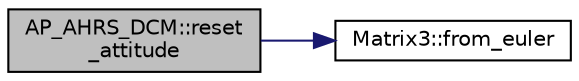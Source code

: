 digraph "AP_AHRS_DCM::reset_attitude"
{
 // INTERACTIVE_SVG=YES
  edge [fontname="Helvetica",fontsize="10",labelfontname="Helvetica",labelfontsize="10"];
  node [fontname="Helvetica",fontsize="10",shape=record];
  rankdir="LR";
  Node1 [label="AP_AHRS_DCM::reset\l_attitude",height=0.2,width=0.4,color="black", fillcolor="grey75", style="filled", fontcolor="black"];
  Node1 -> Node2 [color="midnightblue",fontsize="10",style="solid",fontname="Helvetica"];
  Node2 [label="Matrix3::from_euler",height=0.2,width=0.4,color="black", fillcolor="white", style="filled",URL="$classMatrix3.html#a62587bd216436f09f06b9e1330f84bc0"];
}
